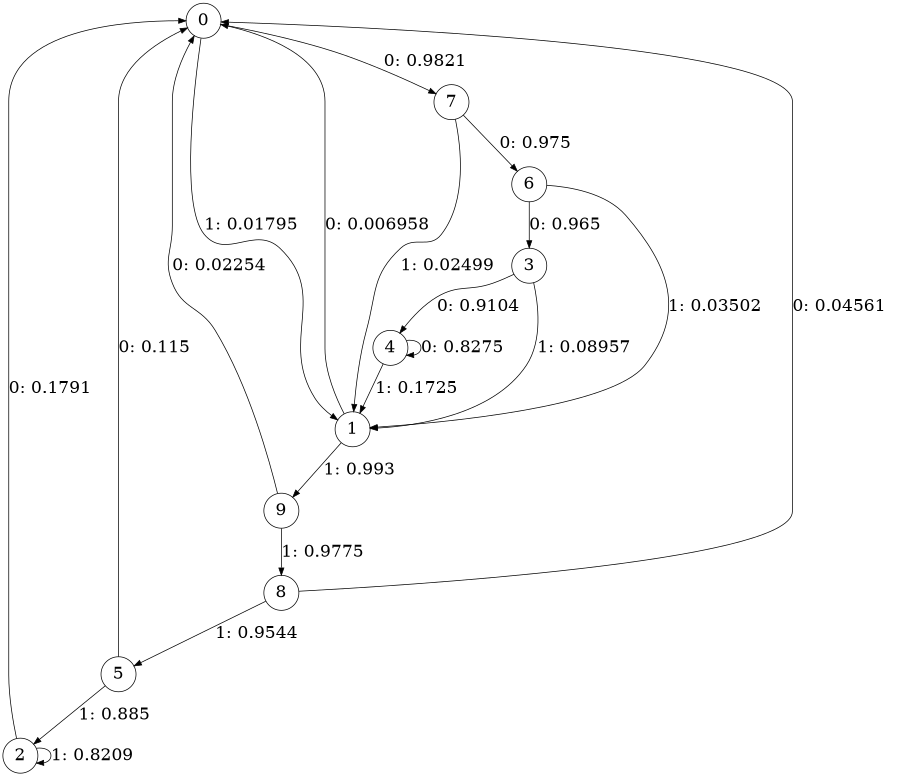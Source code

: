 digraph "ch2_both_short_L7" {
size = "6,8.5";
ratio = "fill";
node [shape = circle];
node [fontsize = 24];
edge [fontsize = 24];
0 -> 7 [label = "0: 0.9821   "];
0 -> 1 [label = "1: 0.01795  "];
1 -> 0 [label = "0: 0.006958  "];
1 -> 9 [label = "1: 0.993    "];
2 -> 0 [label = "0: 0.1791   "];
2 -> 2 [label = "1: 0.8209   "];
3 -> 4 [label = "0: 0.9104   "];
3 -> 1 [label = "1: 0.08957  "];
4 -> 4 [label = "0: 0.8275   "];
4 -> 1 [label = "1: 0.1725   "];
5 -> 0 [label = "0: 0.115    "];
5 -> 2 [label = "1: 0.885    "];
6 -> 3 [label = "0: 0.965    "];
6 -> 1 [label = "1: 0.03502  "];
7 -> 6 [label = "0: 0.975    "];
7 -> 1 [label = "1: 0.02499  "];
8 -> 0 [label = "0: 0.04561  "];
8 -> 5 [label = "1: 0.9544   "];
9 -> 0 [label = "0: 0.02254  "];
9 -> 8 [label = "1: 0.9775   "];
}